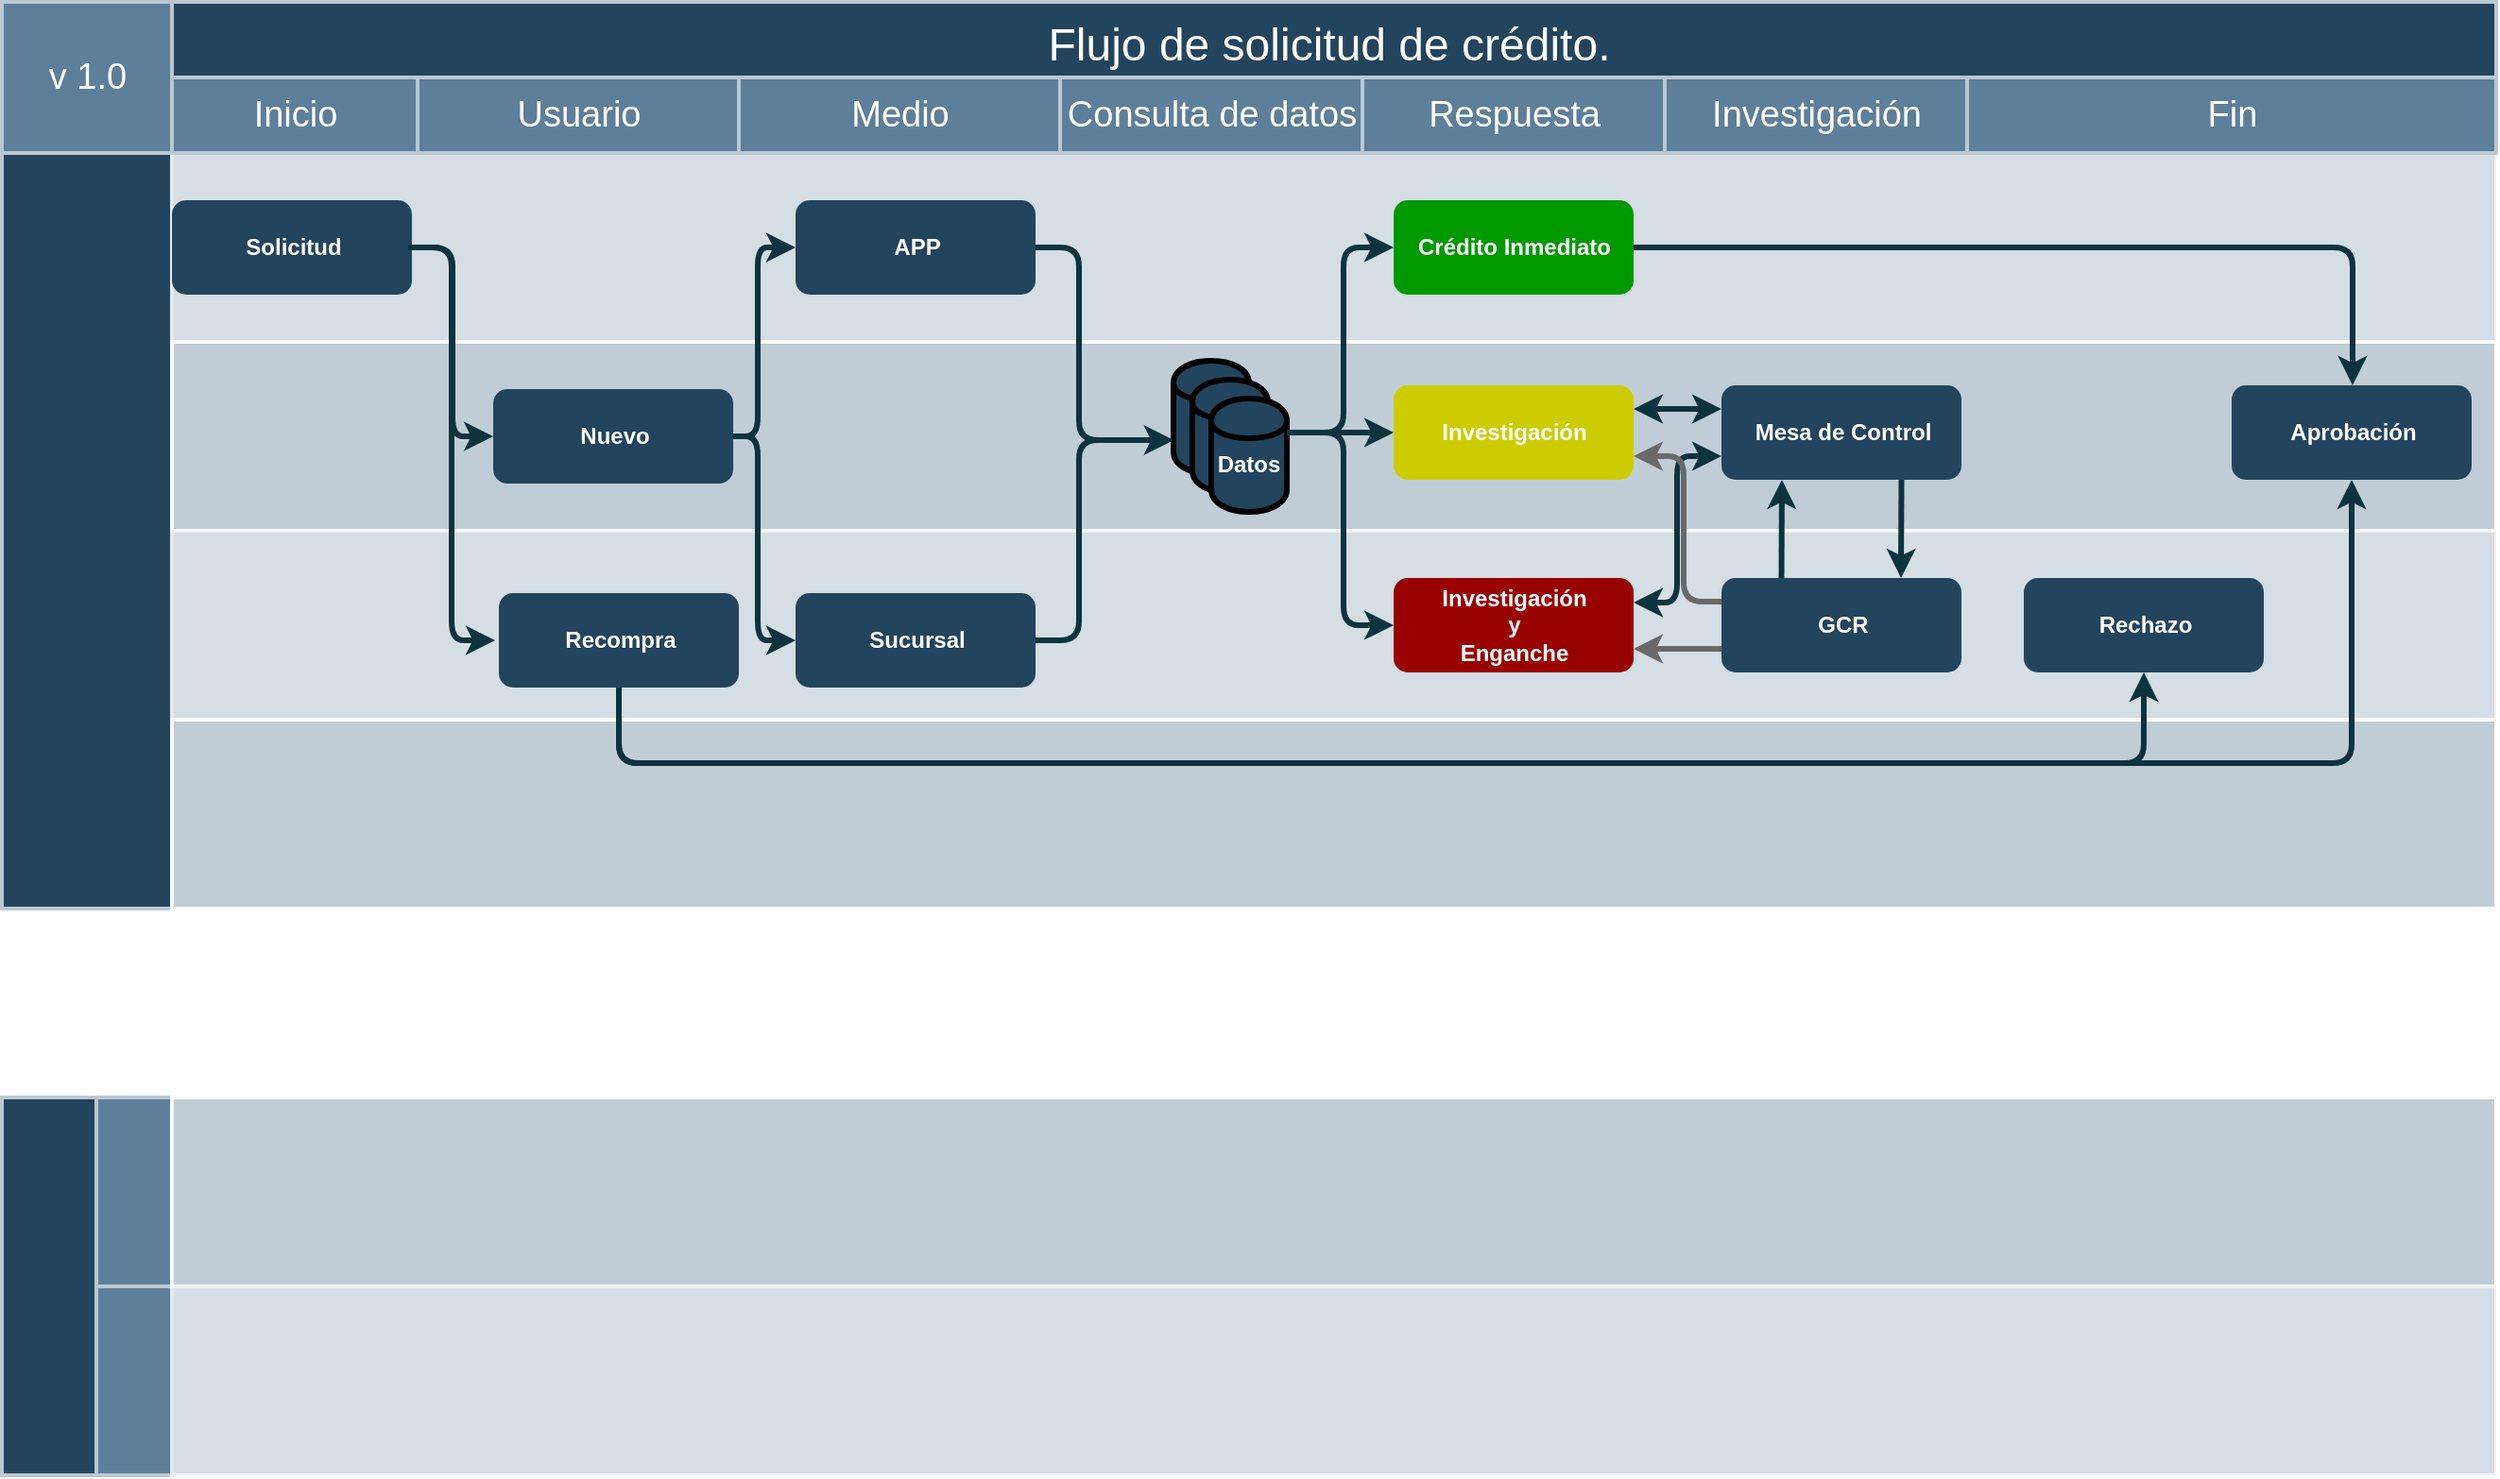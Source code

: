 <mxfile version="13.4.9" type="github">
  <diagram id="6a731a19-8d31-9384-78a2-239565b7b9f0" name="Page-1">
    <mxGraphModel dx="2546" dy="807" grid="1" gridSize="10" guides="1" tooltips="1" connect="1" arrows="1" fold="1" page="1" pageScale="1" pageWidth="1169" pageHeight="827" background="#ffffff" math="0" shadow="0">
      <root>
        <mxCell id="0" />
        <mxCell id="1" parent="0" />
        <mxCell id="56" value="Flujo de solicitud de crédito." style="strokeColor=#BAC8D3;fillColor=#23445D;fontSize=24;strokeWidth=2;fontFamily=Helvetica;html=1;fontColor=#FFFFFF;fontStyle=0;spacingBottom=8;spacingRight=0;spacingLeft=83;" parent="1" vertex="1">
          <mxGeometry x="0.33" y="827" width="1319.67" height="54" as="geometry" />
        </mxCell>
        <mxCell id="57" value="" style="strokeColor=#BAC8D3;fillColor=#23445D;fontSize=24;strokeWidth=2;horizontal=0;fontFamily=Helvetica;html=1;fontColor=#FFFFFF;fontStyle=0" parent="1" vertex="1">
          <mxGeometry y="907" width="90" height="400" as="geometry" />
        </mxCell>
        <mxCell id="59" value="v 1.0" style="strokeColor=#BAC8D3;fillColor=#5d7f99;fontSize=19;strokeWidth=2;fontFamily=Helvetica;html=1;labelBackgroundColor=none;fontColor=#FFFFFF;" parent="1" vertex="1">
          <mxGeometry y="827" width="90" height="80" as="geometry" />
        </mxCell>
        <mxCell id="65" value="" style="strokeColor=#BAC8D3;fillColor=#5d7f99;fontSize=19;strokeWidth=2;horizontal=0;fontFamily=Helvetica;html=1;labelBackgroundColor=none;fontColor=#FFFFFF;" parent="1" vertex="1">
          <mxGeometry x="50" y="1507" width="40" height="100" as="geometry" />
        </mxCell>
        <mxCell id="66" value="" style="strokeColor=#BAC8D3;fillColor=#5d7f99;fontSize=19;strokeWidth=2;horizontal=0;fontFamily=Helvetica;html=1;labelBackgroundColor=none;fontColor=#FFFFFF;" parent="1" vertex="1">
          <mxGeometry x="50" y="1407" width="40" height="100" as="geometry" />
        </mxCell>
        <mxCell id="67" value="" style="strokeColor=#BAC8D3;fillColor=#23445D;fontSize=24;strokeWidth=2;horizontal=0;fontFamily=Helvetica;html=1;fontColor=#FFFFFF;fontStyle=0" parent="1" vertex="1">
          <mxGeometry y="1407" width="50" height="200" as="geometry" />
        </mxCell>
        <mxCell id="68" value="" style="strokeColor=#FFFFFF;fillColor=#BAC8D3;fontSize=18;strokeWidth=2;fontFamily=Helvetica;html=1;opacity=60;" parent="1" vertex="1">
          <mxGeometry x="90" y="907" width="1230" height="100" as="geometry" />
        </mxCell>
        <mxCell id="69" value="" style="strokeColor=#FFFFFF;fillColor=#BAC8D3;fontSize=18;strokeWidth=2;fontFamily=Helvetica;html=1;opacity=90;" parent="1" vertex="1">
          <mxGeometry x="90" y="1007" width="1230" height="100" as="geometry" />
        </mxCell>
        <mxCell id="70" value="" style="strokeColor=#FFFFFF;fillColor=#BAC8D3;fontSize=18;strokeWidth=2;fontFamily=Helvetica;html=1;opacity=60;" parent="1" vertex="1">
          <mxGeometry x="90" y="1107" width="1230" height="100" as="geometry" />
        </mxCell>
        <mxCell id="71" value="" style="strokeColor=#FFFFFF;fillColor=#BAC8D3;fontSize=18;strokeWidth=2;fontFamily=Helvetica;html=1;opacity=90;" parent="1" vertex="1">
          <mxGeometry x="90" y="1207" width="1230" height="100" as="geometry" />
        </mxCell>
        <mxCell id="73" value="" style="strokeColor=#FFFFFF;fillColor=#BAC8D3;fontSize=18;strokeWidth=2;fontFamily=Helvetica;html=1;opacity=90;" parent="1" vertex="1">
          <mxGeometry x="90" y="1407" width="1230" height="100" as="geometry" />
        </mxCell>
        <mxCell id="74" value="" style="strokeColor=#FFFFFF;fillColor=#BAC8D3;fontSize=18;strokeWidth=2;fontFamily=Helvetica;html=1;opacity=60;" parent="1" vertex="1">
          <mxGeometry x="90" y="1507" width="1230" height="100" as="geometry" />
        </mxCell>
        <mxCell id="90" value="&lt;b&gt;&lt;font color=&quot;#FFFFFF&quot;&gt;Solicitud&lt;/font&gt;&lt;/b&gt;" style="rounded=1;fillColor=#23445D;strokeColor=none;strokeWidth=2;fontFamily=Helvetica;html=1;gradientColor=none;" parent="1" vertex="1">
          <mxGeometry x="90.005" y="932" width="127" height="50" as="geometry" />
        </mxCell>
        <mxCell id="92" value="&lt;font color=&quot;#FFFFFF&quot;&gt;&lt;b&gt;Nuevo&lt;/b&gt;&lt;/font&gt;" style="rounded=1;fillColor=#23445D;strokeColor=none;strokeWidth=2;fontFamily=Helvetica;html=1;gradientColor=none;" parent="1" vertex="1">
          <mxGeometry x="260.004" y="1032" width="127" height="50" as="geometry" />
        </mxCell>
        <mxCell id="140" value="" style="group" parent="1" vertex="1" connectable="0">
          <mxGeometry x="90" y="867" width="300" height="40" as="geometry" />
        </mxCell>
        <mxCell id="141" value="Inicio" style="strokeColor=#BAC8D3;fillColor=#5d7f99;fontSize=19;strokeWidth=2;fontFamily=Helvetica;html=1;labelBackgroundColor=none;fontColor=#FFFFFF;" parent="140" vertex="1">
          <mxGeometry width="130.0" height="40" as="geometry" />
        </mxCell>
        <mxCell id="142" value="Usuario" style="strokeColor=#BAC8D3;fillColor=#5d7f99;fontSize=19;strokeWidth=2;fontFamily=Helvetica;html=1;labelBackgroundColor=none;fontColor=#FFFFFF;" parent="140" vertex="1">
          <mxGeometry x="130" width="170" height="40" as="geometry" />
        </mxCell>
        <mxCell id="143" value="Medio" style="strokeColor=#BAC8D3;fillColor=#5d7f99;fontSize=19;strokeWidth=2;fontFamily=Helvetica;html=1;labelBackgroundColor=none;fontColor=#FFFFFF;" parent="1" vertex="1">
          <mxGeometry x="390" y="867" width="170" height="40" as="geometry" />
        </mxCell>
        <mxCell id="L_8B3M4ZMhIBCMp_4Mvt-145" value="" style="edgeStyle=elbowEdgeStyle;elbow=horizontal;strokeWidth=3;strokeColor=#0C343D;fontFamily=Helvetica;html=1;exitX=1;exitY=0.5;exitDx=0;exitDy=0;entryX=0;entryY=0.5;entryDx=0;entryDy=0;" parent="1" source="90" target="92" edge="1">
          <mxGeometry x="-358.901" y="420" width="131.973" height="100" as="geometry">
            <mxPoint x="240.004" y="970" as="sourcePoint" />
            <mxPoint x="350.555" y="870" as="targetPoint" />
          </mxGeometry>
        </mxCell>
        <mxCell id="L_8B3M4ZMhIBCMp_4Mvt-146" value="&lt;font color=&quot;#FFFFFF&quot;&gt;&lt;b&gt;Recompra&lt;/b&gt;&lt;/font&gt;" style="rounded=1;fillColor=#23445D;strokeColor=none;strokeWidth=2;fontFamily=Helvetica;html=1;gradientColor=none;" parent="1" vertex="1">
          <mxGeometry x="263.004" y="1140" width="127" height="50" as="geometry" />
        </mxCell>
        <mxCell id="L_8B3M4ZMhIBCMp_4Mvt-147" value="" style="edgeStyle=elbowEdgeStyle;elbow=horizontal;strokeWidth=3;strokeColor=#0C343D;fontFamily=Helvetica;html=1;exitX=1;exitY=0.5;exitDx=0;exitDy=0;entryX=0;entryY=0.5;entryDx=0;entryDy=0;" parent="1" edge="1">
          <mxGeometry x="-350.901" y="430" width="131.973" height="100" as="geometry">
            <mxPoint x="215.005" y="957" as="sourcePoint" />
            <mxPoint x="261.004" y="1165.0" as="targetPoint" />
            <Array as="points">
              <mxPoint x="238" y="1070" />
              <mxPoint x="228" y="1090" />
            </Array>
          </mxGeometry>
        </mxCell>
        <mxCell id="L_8B3M4ZMhIBCMp_4Mvt-148" value="&lt;font color=&quot;#FFFFFF&quot;&gt;&lt;b&gt;APP&lt;/b&gt;&lt;/font&gt;" style="rounded=1;fillColor=#23445D;strokeColor=none;strokeWidth=2;fontFamily=Helvetica;html=1;gradientColor=none;" parent="1" vertex="1">
          <mxGeometry x="420.004" y="932" width="127" height="50" as="geometry" />
        </mxCell>
        <mxCell id="L_8B3M4ZMhIBCMp_4Mvt-149" value="&lt;font color=&quot;#FFFFFF&quot;&gt;&lt;b&gt;Sucursal&lt;/b&gt;&lt;/font&gt;" style="rounded=1;fillColor=#23445D;strokeColor=none;strokeWidth=2;fontFamily=Helvetica;html=1;gradientColor=none;" parent="1" vertex="1">
          <mxGeometry x="420.004" y="1140" width="127" height="50" as="geometry" />
        </mxCell>
        <mxCell id="L_8B3M4ZMhIBCMp_4Mvt-150" value="" style="edgeStyle=elbowEdgeStyle;elbow=horizontal;strokeWidth=3;strokeColor=#0C343D;fontFamily=Helvetica;html=1;exitX=1;exitY=0.5;exitDx=0;exitDy=0;entryX=0;entryY=0.5;entryDx=0;entryDy=0;" parent="1" source="92" target="L_8B3M4ZMhIBCMp_4Mvt-148" edge="1">
          <mxGeometry x="-145.901" y="526" width="131.973" height="100" as="geometry">
            <mxPoint x="420.005" y="1053.0" as="sourcePoint" />
            <mxPoint x="466.004" y="1261.0" as="targetPoint" />
            <Array as="points">
              <mxPoint x="400" y="1057" />
              <mxPoint x="433" y="1186" />
            </Array>
          </mxGeometry>
        </mxCell>
        <mxCell id="L_8B3M4ZMhIBCMp_4Mvt-151" value="" style="edgeStyle=elbowEdgeStyle;elbow=horizontal;strokeWidth=3;strokeColor=#0C343D;fontFamily=Helvetica;html=1;exitX=1;exitY=0.5;exitDx=0;exitDy=0;entryX=0;entryY=0.5;entryDx=0;entryDy=0;" parent="1" source="92" target="L_8B3M4ZMhIBCMp_4Mvt-149" edge="1">
          <mxGeometry x="-155.901" y="534" width="131.973" height="100" as="geometry">
            <mxPoint x="410.005" y="1061.0" as="sourcePoint" />
            <mxPoint x="456.004" y="1269.0" as="targetPoint" />
            <Array as="points">
              <mxPoint x="400" y="1170" />
              <mxPoint x="423" y="1194" />
            </Array>
          </mxGeometry>
        </mxCell>
        <mxCell id="L_8B3M4ZMhIBCMp_4Mvt-152" value="Consulta de datos" style="strokeColor=#BAC8D3;fillColor=#5d7f99;fontSize=19;strokeWidth=2;fontFamily=Helvetica;html=1;labelBackgroundColor=none;fontColor=#FFFFFF;" parent="1" vertex="1">
          <mxGeometry x="560" y="867" width="160" height="40" as="geometry" />
        </mxCell>
        <mxCell id="L_8B3M4ZMhIBCMp_4Mvt-153" value="" style="shape=cylinder;whiteSpace=wrap;html=1;boundedLbl=1;backgroundOutline=1;strokeWidth=3;fillColor=#23445D;" parent="1" vertex="1">
          <mxGeometry x="620" y="1017" width="40" height="60" as="geometry" />
        </mxCell>
        <mxCell id="L_8B3M4ZMhIBCMp_4Mvt-155" value="" style="shape=cylinder;whiteSpace=wrap;html=1;boundedLbl=1;backgroundOutline=1;strokeWidth=3;fillColor=#23445D;" parent="1" vertex="1">
          <mxGeometry x="630" y="1027" width="40" height="60" as="geometry" />
        </mxCell>
        <mxCell id="L_8B3M4ZMhIBCMp_4Mvt-156" value="" style="shape=cylinder;whiteSpace=wrap;html=1;boundedLbl=1;backgroundOutline=1;strokeWidth=3;fillColor=#23445D;" parent="1" vertex="1">
          <mxGeometry x="640" y="1037" width="40" height="60" as="geometry" />
        </mxCell>
        <mxCell id="L_8B3M4ZMhIBCMp_4Mvt-157" value="" style="edgeStyle=elbowEdgeStyle;elbow=horizontal;strokeWidth=3;strokeColor=#0C343D;fontFamily=Helvetica;html=1;entryX=0;entryY=0.7;entryDx=0;entryDy=0;exitX=1;exitY=0.5;exitDx=0;exitDy=0;" parent="1" source="L_8B3M4ZMhIBCMp_4Mvt-148" target="L_8B3M4ZMhIBCMp_4Mvt-153" edge="1">
          <mxGeometry x="27.099" y="629" width="131.973" height="100" as="geometry">
            <mxPoint x="560.004" y="1160.0" as="sourcePoint" />
            <mxPoint x="593.004" y="1060.0" as="targetPoint" />
            <Array as="points">
              <mxPoint x="570" y="1070" />
              <mxPoint x="573" y="1160" />
              <mxPoint x="606" y="1289" />
            </Array>
          </mxGeometry>
        </mxCell>
        <mxCell id="L_8B3M4ZMhIBCMp_4Mvt-158" value="" style="edgeStyle=elbowEdgeStyle;elbow=horizontal;strokeWidth=3;strokeColor=#0C343D;fontFamily=Helvetica;html=1;exitX=1;exitY=0.5;exitDx=0;exitDy=0;entryX=0;entryY=0.7;entryDx=0;entryDy=0;" parent="1" source="L_8B3M4ZMhIBCMp_4Mvt-149" target="L_8B3M4ZMhIBCMp_4Mvt-153" edge="1">
          <mxGeometry x="47.099" y="639" width="131.973" height="100" as="geometry">
            <mxPoint x="580.004" y="1170.0" as="sourcePoint" />
            <mxPoint x="613.004" y="1070.0" as="targetPoint" />
            <Array as="points">
              <mxPoint x="570" y="1100" />
              <mxPoint x="626" y="1299" />
            </Array>
          </mxGeometry>
        </mxCell>
        <mxCell id="L_8B3M4ZMhIBCMp_4Mvt-159" value="&lt;div&gt;&lt;font color=&quot;#FFFFFF&quot;&gt;&lt;b&gt;Investigación&lt;/b&gt;&lt;/font&gt;&lt;/div&gt;&lt;div&gt;&lt;font color=&quot;#FFFFFF&quot;&gt;&lt;b&gt;y&lt;/b&gt;&lt;/font&gt;&lt;/div&gt;&lt;div&gt;&lt;font color=&quot;#FFFFFF&quot;&gt;&lt;b&gt; Enganche&lt;/b&gt;&lt;/font&gt;&lt;/div&gt;" style="rounded=1;strokeColor=none;strokeWidth=2;fontFamily=Helvetica;html=1;gradientColor=none;fillColor=#990000;" parent="1" vertex="1">
          <mxGeometry x="736.504" y="1132" width="127" height="50" as="geometry" />
        </mxCell>
        <mxCell id="L_8B3M4ZMhIBCMp_4Mvt-161" value="Respuesta" style="strokeColor=#BAC8D3;fillColor=#5d7f99;fontSize=19;strokeWidth=2;fontFamily=Helvetica;html=1;labelBackgroundColor=none;fontColor=#FFFFFF;" parent="1" vertex="1">
          <mxGeometry x="720" y="867" width="160" height="40" as="geometry" />
        </mxCell>
        <mxCell id="L_8B3M4ZMhIBCMp_4Mvt-162" value="&lt;font color=&quot;#FFFFFF&quot;&gt;&lt;b&gt;Investigación&lt;/b&gt;&lt;/font&gt;" style="rounded=1;strokeColor=none;strokeWidth=2;fontFamily=Helvetica;html=1;gradientColor=none;fillColor=#CCCC00;" parent="1" vertex="1">
          <mxGeometry x="736.504" y="1030" width="127" height="50" as="geometry" />
        </mxCell>
        <mxCell id="L_8B3M4ZMhIBCMp_4Mvt-163" value="&lt;font color=&quot;#FFFFFF&quot;&gt;&lt;b&gt;Crédito Inmediato&lt;br&gt;&lt;/b&gt;&lt;/font&gt;" style="rounded=1;strokeColor=none;strokeWidth=2;fontFamily=Helvetica;html=1;gradientColor=none;fillColor=#009900;" parent="1" vertex="1">
          <mxGeometry x="736.504" y="932" width="127" height="50" as="geometry" />
        </mxCell>
        <mxCell id="L_8B3M4ZMhIBCMp_4Mvt-164" value="" style="edgeStyle=elbowEdgeStyle;elbow=horizontal;strokeWidth=3;strokeColor=#0C343D;fontFamily=Helvetica;html=1;exitX=1;exitY=0.3;exitDx=0;exitDy=0;entryX=0;entryY=0.5;entryDx=0;entryDy=0;" parent="1" source="L_8B3M4ZMhIBCMp_4Mvt-156" target="L_8B3M4ZMhIBCMp_4Mvt-163" edge="1">
          <mxGeometry x="190.099" y="732" width="131.973" height="100" as="geometry">
            <mxPoint x="710.004" y="1060.0" as="sourcePoint" />
            <mxPoint x="783" y="1162" as="targetPoint" />
            <Array as="points">
              <mxPoint x="710" y="1020" />
              <mxPoint x="720" y="1090" />
              <mxPoint x="733" y="1173" />
              <mxPoint x="736" y="1263" />
              <mxPoint x="769" y="1392" />
            </Array>
          </mxGeometry>
        </mxCell>
        <mxCell id="L_8B3M4ZMhIBCMp_4Mvt-165" value="" style="edgeStyle=elbowEdgeStyle;elbow=horizontal;strokeWidth=3;strokeColor=#0C343D;fontFamily=Helvetica;html=1;entryX=0;entryY=0.5;entryDx=0;entryDy=0;exitX=1;exitY=0.3;exitDx=0;exitDy=0;" parent="1" source="L_8B3M4ZMhIBCMp_4Mvt-156" target="L_8B3M4ZMhIBCMp_4Mvt-162" edge="1">
          <mxGeometry x="200.099" y="742" width="131.973" height="100" as="geometry">
            <mxPoint x="690" y="1065.0" as="sourcePoint" />
            <mxPoint x="746.504" y="967.0" as="targetPoint" />
            <Array as="points">
              <mxPoint x="710" y="1057" />
              <mxPoint x="730" y="1100" />
              <mxPoint x="743" y="1183" />
              <mxPoint x="746" y="1273" />
              <mxPoint x="779" y="1402" />
            </Array>
          </mxGeometry>
        </mxCell>
        <mxCell id="L_8B3M4ZMhIBCMp_4Mvt-166" value="" style="edgeStyle=elbowEdgeStyle;elbow=horizontal;strokeWidth=3;strokeColor=#0C343D;fontFamily=Helvetica;html=1;exitX=1;exitY=0.3;exitDx=0;exitDy=0;entryX=0;entryY=0.5;entryDx=0;entryDy=0;" parent="1" source="L_8B3M4ZMhIBCMp_4Mvt-156" target="L_8B3M4ZMhIBCMp_4Mvt-159" edge="1">
          <mxGeometry x="210.099" y="752" width="131.973" height="100" as="geometry">
            <mxPoint x="700" y="1075.0" as="sourcePoint" />
            <mxPoint x="756.504" y="977.0" as="targetPoint" />
            <Array as="points">
              <mxPoint x="710" y="1100" />
              <mxPoint x="730" y="1040" />
              <mxPoint x="740" y="1110" />
              <mxPoint x="753" y="1193" />
              <mxPoint x="756" y="1283" />
              <mxPoint x="789" y="1412" />
            </Array>
          </mxGeometry>
        </mxCell>
        <mxCell id="L_8B3M4ZMhIBCMp_4Mvt-168" value="&lt;b&gt;&lt;font color=&quot;#FFFFFF&quot;&gt;Datos&lt;/font&gt;&lt;/b&gt;" style="text;html=1;strokeColor=none;fillColor=none;align=center;verticalAlign=middle;whiteSpace=wrap;rounded=0;" parent="1" vertex="1">
          <mxGeometry x="640" y="1062" width="40" height="20" as="geometry" />
        </mxCell>
        <mxCell id="L_8B3M4ZMhIBCMp_4Mvt-169" value="&lt;font color=&quot;#FFFFFF&quot;&gt;&lt;b&gt;GCR&lt;/b&gt;&lt;/font&gt;" style="rounded=1;fillColor=#23445D;strokeColor=none;strokeWidth=2;fontFamily=Helvetica;html=1;gradientColor=none;" parent="1" vertex="1">
          <mxGeometry x="910.004" y="1132" width="127" height="50" as="geometry" />
        </mxCell>
        <mxCell id="L_8B3M4ZMhIBCMp_4Mvt-170" value="Investigación" style="strokeColor=#BAC8D3;fillColor=#5d7f99;fontSize=19;strokeWidth=2;fontFamily=Helvetica;html=1;labelBackgroundColor=none;fontColor=#FFFFFF;" parent="1" vertex="1">
          <mxGeometry x="880" y="867" width="160" height="40" as="geometry" />
        </mxCell>
        <mxCell id="L_8B3M4ZMhIBCMp_4Mvt-171" value="&lt;font color=&quot;#FFFFFF&quot;&gt;&lt;b&gt;Mesa de Control&lt;br&gt;&lt;/b&gt;&lt;/font&gt;" style="rounded=1;fillColor=#23445D;strokeColor=none;strokeWidth=2;fontFamily=Helvetica;html=1;gradientColor=none;" parent="1" vertex="1">
          <mxGeometry x="910.004" y="1030" width="127" height="50" as="geometry" />
        </mxCell>
        <mxCell id="l3mfxVfRqM96wmPtT7w8-145" value="" style="edgeStyle=elbowEdgeStyle;elbow=horizontal;strokeWidth=3;strokeColor=#0C343D;fontFamily=Helvetica;html=1;exitX=0;exitY=0.25;exitDx=0;exitDy=0;entryX=1;entryY=0.25;entryDx=0;entryDy=0;startArrow=classic;startFill=1;" edge="1" parent="1" source="L_8B3M4ZMhIBCMp_4Mvt-171" target="L_8B3M4ZMhIBCMp_4Mvt-162">
          <mxGeometry x="400.099" y="785" width="131.973" height="100" as="geometry">
            <mxPoint x="870" y="1088" as="sourcePoint" />
            <mxPoint x="926.504" y="1190" as="targetPoint" />
            <Array as="points">
              <mxPoint x="880" y="1070" />
              <mxPoint x="920" y="1073" />
              <mxPoint x="930" y="1143" />
              <mxPoint x="943" y="1226" />
              <mxPoint x="946" y="1316" />
              <mxPoint x="979" y="1445" />
            </Array>
          </mxGeometry>
        </mxCell>
        <mxCell id="l3mfxVfRqM96wmPtT7w8-146" value="" style="edgeStyle=elbowEdgeStyle;elbow=horizontal;strokeWidth=3;strokeColor=#0C343D;fontFamily=Helvetica;html=1;startArrow=classic;startFill=1;exitX=0;exitY=0.75;exitDx=0;exitDy=0;" edge="1" parent="1" source="L_8B3M4ZMhIBCMp_4Mvt-171" target="L_8B3M4ZMhIBCMp_4Mvt-159">
          <mxGeometry x="406.599" y="860" width="131.973" height="100" as="geometry">
            <mxPoint x="916.504" y="1130" as="sourcePoint" />
            <mxPoint x="870.004" y="1130" as="targetPoint" />
            <Array as="points">
              <mxPoint x="886.5" y="1145" />
              <mxPoint x="926.5" y="1148" />
              <mxPoint x="936.5" y="1218" />
              <mxPoint x="949.5" y="1301" />
              <mxPoint x="952.5" y="1391" />
              <mxPoint x="985.5" y="1520" />
            </Array>
          </mxGeometry>
        </mxCell>
        <mxCell id="l3mfxVfRqM96wmPtT7w8-147" value="" style="edgeStyle=elbowEdgeStyle;elbow=horizontal;strokeWidth=3;strokeColor=#0C343D;fontFamily=Helvetica;html=1;exitX=0.75;exitY=1;exitDx=0;exitDy=0;entryX=0.75;entryY=0;entryDx=0;entryDy=0;" edge="1" parent="1" source="L_8B3M4ZMhIBCMp_4Mvt-171" target="L_8B3M4ZMhIBCMp_4Mvt-169">
          <mxGeometry x="590.099" y="794" width="131.973" height="100" as="geometry">
            <mxPoint x="1060" y="1097" as="sourcePoint" />
            <mxPoint x="1116.504" y="1199" as="targetPoint" />
            <Array as="points">
              <mxPoint x="1005" y="1110" />
              <mxPoint x="1110" y="1082" />
              <mxPoint x="1120" y="1152" />
              <mxPoint x="1133" y="1235" />
              <mxPoint x="1136" y="1325" />
              <mxPoint x="1169" y="1454" />
            </Array>
          </mxGeometry>
        </mxCell>
        <mxCell id="l3mfxVfRqM96wmPtT7w8-148" value="" style="edgeStyle=elbowEdgeStyle;elbow=horizontal;strokeWidth=3;strokeColor=#0C343D;fontFamily=Helvetica;html=1;exitX=0.25;exitY=0;exitDx=0;exitDy=0;entryX=0.25;entryY=1;entryDx=0;entryDy=0;" edge="1" parent="1" source="L_8B3M4ZMhIBCMp_4Mvt-169" target="L_8B3M4ZMhIBCMp_4Mvt-171">
          <mxGeometry x="600.099" y="804" width="131.973" height="100" as="geometry">
            <mxPoint x="1015.254" y="1090" as="sourcePoint" />
            <mxPoint x="1015.254" y="1142" as="targetPoint" />
            <Array as="points">
              <mxPoint x="942" y="1110" />
              <mxPoint x="1120" y="1092" />
              <mxPoint x="1130" y="1162" />
              <mxPoint x="1143" y="1245" />
              <mxPoint x="1146" y="1335" />
              <mxPoint x="1179" y="1464" />
            </Array>
          </mxGeometry>
        </mxCell>
        <mxCell id="l3mfxVfRqM96wmPtT7w8-149" value="" style="edgeStyle=elbowEdgeStyle;elbow=horizontal;strokeWidth=3;fontFamily=Helvetica;html=1;entryX=1;entryY=0.75;entryDx=0;entryDy=0;strokeColor=#696969;exitX=0;exitY=0.25;exitDx=0;exitDy=0;" edge="1" parent="1" source="L_8B3M4ZMhIBCMp_4Mvt-169" target="L_8B3M4ZMhIBCMp_4Mvt-162">
          <mxGeometry x="558.349" y="806" width="131.973" height="100" as="geometry">
            <mxPoint x="900.004" y="1134" as="sourcePoint" />
            <mxPoint x="900.004" y="1082" as="targetPoint" />
            <Array as="points">
              <mxPoint x="890" y="1145" />
              <mxPoint x="890" y="1145" />
              <mxPoint x="890" y="1110" />
              <mxPoint x="1078.25" y="1094" />
              <mxPoint x="1088.25" y="1164" />
              <mxPoint x="1101.25" y="1247" />
              <mxPoint x="1104.25" y="1337" />
              <mxPoint x="1137.25" y="1466" />
            </Array>
          </mxGeometry>
        </mxCell>
        <mxCell id="l3mfxVfRqM96wmPtT7w8-150" value="" style="edgeStyle=elbowEdgeStyle;elbow=horizontal;strokeWidth=3;fontFamily=Helvetica;html=1;exitX=0;exitY=0.75;exitDx=0;exitDy=0;entryX=1;entryY=0.75;entryDx=0;entryDy=0;strokeColor=#696969;" edge="1" parent="1" source="L_8B3M4ZMhIBCMp_4Mvt-169" target="L_8B3M4ZMhIBCMp_4Mvt-159">
          <mxGeometry x="568.349" y="816" width="131.973" height="100" as="geometry">
            <mxPoint x="920.004" y="1154.5" as="sourcePoint" />
            <mxPoint x="873.504" y="1077.5" as="targetPoint" />
            <Array as="points">
              <mxPoint x="880" y="1157" />
              <mxPoint x="1088.25" y="1104" />
              <mxPoint x="1098.25" y="1174" />
              <mxPoint x="1111.25" y="1257" />
              <mxPoint x="1114.25" y="1347" />
              <mxPoint x="1147.25" y="1476" />
            </Array>
          </mxGeometry>
        </mxCell>
        <mxCell id="l3mfxVfRqM96wmPtT7w8-151" value="Fin" style="strokeColor=#BAC8D3;fillColor=#5d7f99;fontSize=19;strokeWidth=2;fontFamily=Helvetica;html=1;labelBackgroundColor=none;fontColor=#FFFFFF;" vertex="1" parent="1">
          <mxGeometry x="1040" y="867" width="280" height="40" as="geometry" />
        </mxCell>
        <mxCell id="l3mfxVfRqM96wmPtT7w8-152" value="&lt;font color=&quot;#FFFFFF&quot;&gt;&lt;b&gt;Aprobación&lt;br&gt;&lt;/b&gt;&lt;/font&gt;" style="rounded=1;fillColor=#23445D;strokeColor=none;strokeWidth=2;fontFamily=Helvetica;html=1;gradientColor=none;" vertex="1" parent="1">
          <mxGeometry x="1180.004" y="1030" width="127" height="50" as="geometry" />
        </mxCell>
        <mxCell id="l3mfxVfRqM96wmPtT7w8-153" value="&lt;font color=&quot;#FFFFFF&quot;&gt;&lt;b&gt;Rechazo&lt;br&gt;&lt;/b&gt;&lt;/font&gt;" style="rounded=1;fillColor=#23445D;strokeColor=none;strokeWidth=2;fontFamily=Helvetica;html=1;gradientColor=none;" vertex="1" parent="1">
          <mxGeometry x="1070.004" y="1132" width="127" height="50" as="geometry" />
        </mxCell>
        <mxCell id="l3mfxVfRqM96wmPtT7w8-154" value="" style="edgeStyle=elbowEdgeStyle;elbow=horizontal;strokeWidth=3;strokeColor=#0C343D;fontFamily=Helvetica;html=1;exitX=1;exitY=0.5;exitDx=0;exitDy=0;entryX=0.5;entryY=0;entryDx=0;entryDy=0;" edge="1" parent="1" source="L_8B3M4ZMhIBCMp_4Mvt-163" target="l3mfxVfRqM96wmPtT7w8-152">
          <mxGeometry x="523.599" y="665" width="131.973" height="100" as="geometry">
            <mxPoint x="1013.5" y="988" as="sourcePoint" />
            <mxPoint x="1070.004" y="890.0" as="targetPoint" />
            <Array as="points">
              <mxPoint x="1244" y="990" />
              <mxPoint x="1233" y="990" />
              <mxPoint x="1053.5" y="1023" />
              <mxPoint x="1066.5" y="1106" />
              <mxPoint x="1069.5" y="1196" />
              <mxPoint x="1102.5" y="1325" />
            </Array>
          </mxGeometry>
        </mxCell>
        <mxCell id="l3mfxVfRqM96wmPtT7w8-155" value="" style="edgeStyle=elbowEdgeStyle;elbow=horizontal;strokeWidth=3;strokeColor=#0C343D;fontFamily=Helvetica;html=1;exitX=0.5;exitY=1;exitDx=0;exitDy=0;entryX=0.5;entryY=1;entryDx=0;entryDy=0;" edge="1" parent="1" source="L_8B3M4ZMhIBCMp_4Mvt-146" target="l3mfxVfRqM96wmPtT7w8-152">
          <mxGeometry x="-19.901" y="958" width="131.973" height="100" as="geometry">
            <mxPoint x="320.004" y="1250" as="sourcePoint" />
            <mxPoint x="689.004" y="1323" as="targetPoint" />
            <Array as="points">
              <mxPoint x="720" y="1230" />
              <mxPoint x="720" y="1210" />
              <mxPoint x="1110" y="1110" />
              <mxPoint x="1100" y="1210" />
              <mxPoint x="327" y="1230" />
              <mxPoint x="610" y="1240" />
              <mxPoint x="689.5" y="1283" />
              <mxPoint x="510" y="1316" />
              <mxPoint x="523" y="1399" />
              <mxPoint x="526" y="1489" />
              <mxPoint x="559" y="1618" />
            </Array>
          </mxGeometry>
        </mxCell>
        <mxCell id="l3mfxVfRqM96wmPtT7w8-156" value="" style="edgeStyle=elbowEdgeStyle;elbow=horizontal;strokeWidth=3;strokeColor=#0C343D;fontFamily=Helvetica;html=1;exitX=0.5;exitY=1;exitDx=0;exitDy=0;entryX=0.5;entryY=1;entryDx=0;entryDy=0;" edge="1" parent="1" source="L_8B3M4ZMhIBCMp_4Mvt-146" target="l3mfxVfRqM96wmPtT7w8-153">
          <mxGeometry x="-9.901" y="968" width="131.973" height="100" as="geometry">
            <mxPoint x="336.504" y="1200" as="sourcePoint" />
            <mxPoint x="1253.504" y="1090" as="targetPoint" />
            <Array as="points">
              <mxPoint x="790" y="1230" />
              <mxPoint x="730" y="1220" />
              <mxPoint x="1120" y="1120" />
              <mxPoint x="1110" y="1220" />
              <mxPoint x="337" y="1240" />
              <mxPoint x="620" y="1250" />
              <mxPoint x="699.5" y="1293" />
              <mxPoint x="520" y="1326" />
              <mxPoint x="533" y="1409" />
              <mxPoint x="536" y="1499" />
              <mxPoint x="569" y="1628" />
            </Array>
          </mxGeometry>
        </mxCell>
      </root>
    </mxGraphModel>
  </diagram>
</mxfile>
